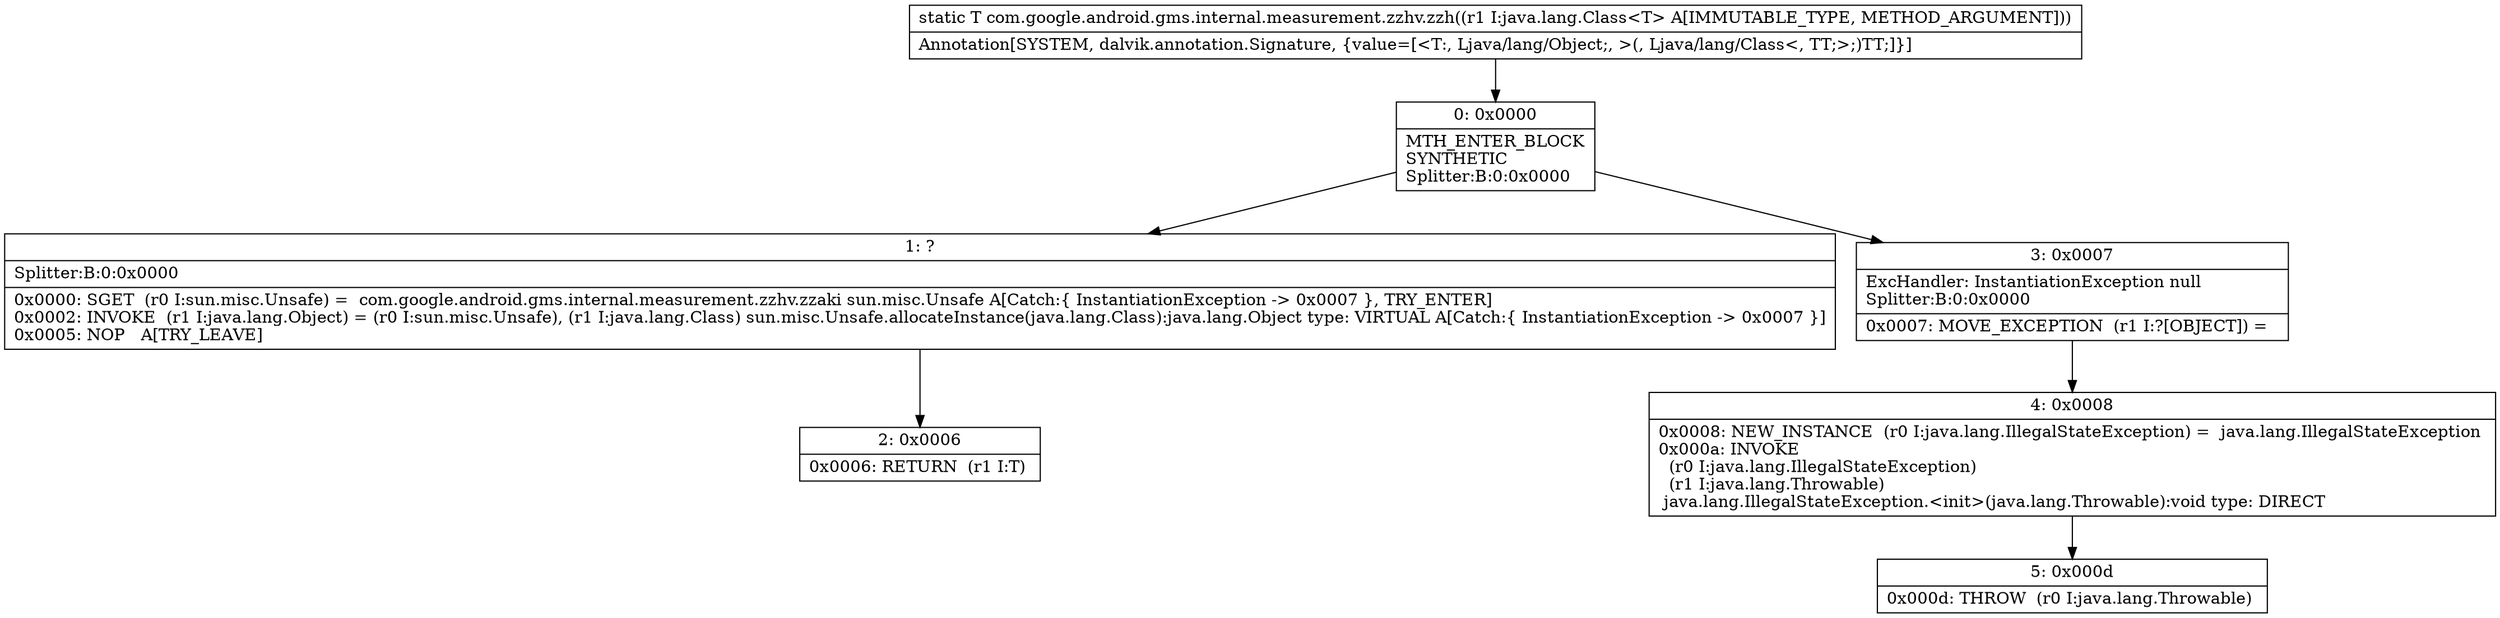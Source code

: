 digraph "CFG forcom.google.android.gms.internal.measurement.zzhv.zzh(Ljava\/lang\/Class;)Ljava\/lang\/Object;" {
Node_0 [shape=record,label="{0\:\ 0x0000|MTH_ENTER_BLOCK\lSYNTHETIC\lSplitter:B:0:0x0000\l}"];
Node_1 [shape=record,label="{1\:\ ?|Splitter:B:0:0x0000\l|0x0000: SGET  (r0 I:sun.misc.Unsafe) =  com.google.android.gms.internal.measurement.zzhv.zzaki sun.misc.Unsafe A[Catch:\{ InstantiationException \-\> 0x0007 \}, TRY_ENTER]\l0x0002: INVOKE  (r1 I:java.lang.Object) = (r0 I:sun.misc.Unsafe), (r1 I:java.lang.Class) sun.misc.Unsafe.allocateInstance(java.lang.Class):java.lang.Object type: VIRTUAL A[Catch:\{ InstantiationException \-\> 0x0007 \}]\l0x0005: NOP   A[TRY_LEAVE]\l}"];
Node_2 [shape=record,label="{2\:\ 0x0006|0x0006: RETURN  (r1 I:T) \l}"];
Node_3 [shape=record,label="{3\:\ 0x0007|ExcHandler: InstantiationException null\lSplitter:B:0:0x0000\l|0x0007: MOVE_EXCEPTION  (r1 I:?[OBJECT]) =  \l}"];
Node_4 [shape=record,label="{4\:\ 0x0008|0x0008: NEW_INSTANCE  (r0 I:java.lang.IllegalStateException) =  java.lang.IllegalStateException \l0x000a: INVOKE  \l  (r0 I:java.lang.IllegalStateException)\l  (r1 I:java.lang.Throwable)\l java.lang.IllegalStateException.\<init\>(java.lang.Throwable):void type: DIRECT \l}"];
Node_5 [shape=record,label="{5\:\ 0x000d|0x000d: THROW  (r0 I:java.lang.Throwable) \l}"];
MethodNode[shape=record,label="{static T com.google.android.gms.internal.measurement.zzhv.zzh((r1 I:java.lang.Class\<T\> A[IMMUTABLE_TYPE, METHOD_ARGUMENT]))  | Annotation[SYSTEM, dalvik.annotation.Signature, \{value=[\<T:, Ljava\/lang\/Object;, \>(, Ljava\/lang\/Class\<, TT;\>;)TT;]\}]\l}"];
MethodNode -> Node_0;
Node_0 -> Node_1;
Node_0 -> Node_3;
Node_1 -> Node_2;
Node_3 -> Node_4;
Node_4 -> Node_5;
}


